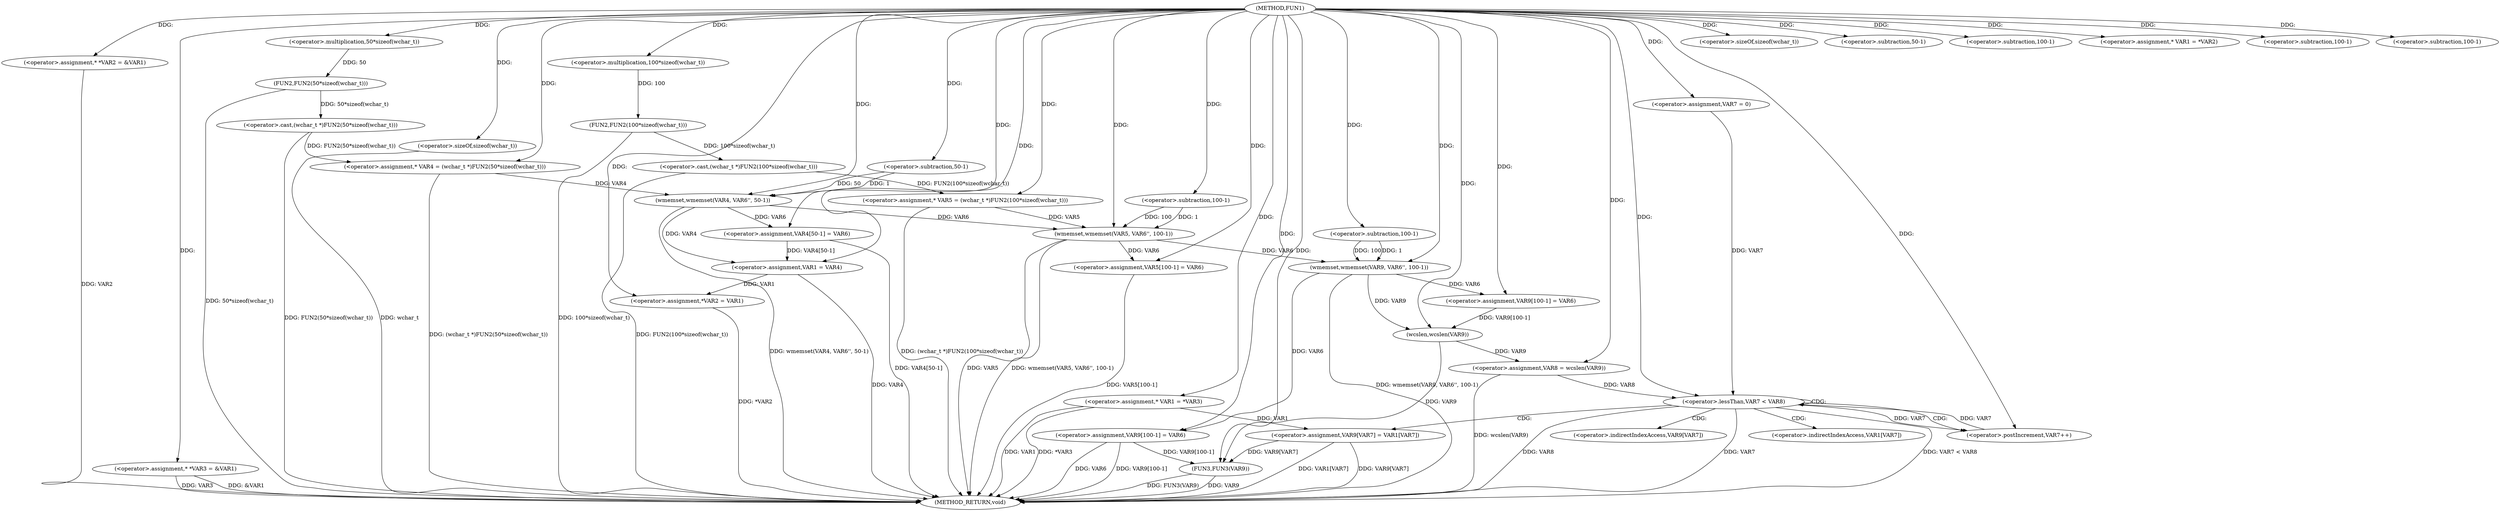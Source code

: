 digraph FUN1 {  
"1000100" [label = "(METHOD,FUN1)" ]
"1000225" [label = "(METHOD_RETURN,void)" ]
"1000104" [label = "(<operator>.assignment,* *VAR2 = &VAR1)" ]
"1000109" [label = "(<operator>.assignment,* *VAR3 = &VAR1)" ]
"1000114" [label = "(<operator>.assignment,* VAR4 = (wchar_t *)FUN2(50*sizeof(wchar_t)))" ]
"1000116" [label = "(<operator>.cast,(wchar_t *)FUN2(50*sizeof(wchar_t)))" ]
"1000118" [label = "(FUN2,FUN2(50*sizeof(wchar_t)))" ]
"1000119" [label = "(<operator>.multiplication,50*sizeof(wchar_t))" ]
"1000121" [label = "(<operator>.sizeOf,sizeof(wchar_t))" ]
"1000124" [label = "(<operator>.assignment,* VAR5 = (wchar_t *)FUN2(100*sizeof(wchar_t)))" ]
"1000126" [label = "(<operator>.cast,(wchar_t *)FUN2(100*sizeof(wchar_t)))" ]
"1000128" [label = "(FUN2,FUN2(100*sizeof(wchar_t)))" ]
"1000129" [label = "(<operator>.multiplication,100*sizeof(wchar_t))" ]
"1000131" [label = "(<operator>.sizeOf,sizeof(wchar_t))" ]
"1000133" [label = "(wmemset,wmemset(VAR4, VAR6'', 50-1))" ]
"1000136" [label = "(<operator>.subtraction,50-1)" ]
"1000139" [label = "(<operator>.assignment,VAR4[50-1] = VAR6)" ]
"1000142" [label = "(<operator>.subtraction,50-1)" ]
"1000146" [label = "(wmemset,wmemset(VAR5, VAR6'', 100-1))" ]
"1000149" [label = "(<operator>.subtraction,100-1)" ]
"1000152" [label = "(<operator>.assignment,VAR5[100-1] = VAR6)" ]
"1000155" [label = "(<operator>.subtraction,100-1)" ]
"1000161" [label = "(<operator>.assignment,* VAR1 = *VAR2)" ]
"1000165" [label = "(<operator>.assignment,VAR1 = VAR4)" ]
"1000168" [label = "(<operator>.assignment,*VAR2 = VAR1)" ]
"1000174" [label = "(<operator>.assignment,* VAR1 = *VAR3)" ]
"1000182" [label = "(wmemset,wmemset(VAR9, VAR6'', 100-1))" ]
"1000185" [label = "(<operator>.subtraction,100-1)" ]
"1000188" [label = "(<operator>.assignment,VAR9[100-1] = VAR6)" ]
"1000191" [label = "(<operator>.subtraction,100-1)" ]
"1000195" [label = "(<operator>.assignment,VAR8 = wcslen(VAR9))" ]
"1000197" [label = "(wcslen,wcslen(VAR9))" ]
"1000200" [label = "(<operator>.assignment,VAR7 = 0)" ]
"1000203" [label = "(<operator>.lessThan,VAR7 < VAR8)" ]
"1000206" [label = "(<operator>.postIncrement,VAR7++)" ]
"1000209" [label = "(<operator>.assignment,VAR9[VAR7] = VAR1[VAR7])" ]
"1000216" [label = "(<operator>.assignment,VAR9[100-1] = VAR6)" ]
"1000219" [label = "(<operator>.subtraction,100-1)" ]
"1000223" [label = "(FUN3,FUN3(VAR9))" ]
"1000210" [label = "(<operator>.indirectIndexAccess,VAR9[VAR7])" ]
"1000213" [label = "(<operator>.indirectIndexAccess,VAR1[VAR7])" ]
  "1000182" -> "1000225"  [ label = "DDG: wmemset(VAR9, VAR6'', 100-1)"] 
  "1000209" -> "1000225"  [ label = "DDG: VAR9[VAR7]"] 
  "1000168" -> "1000225"  [ label = "DDG: *VAR2"] 
  "1000203" -> "1000225"  [ label = "DDG: VAR7 < VAR8"] 
  "1000152" -> "1000225"  [ label = "DDG: VAR5[100-1]"] 
  "1000116" -> "1000225"  [ label = "DDG: FUN2(50*sizeof(wchar_t))"] 
  "1000133" -> "1000225"  [ label = "DDG: wmemset(VAR4, VAR6'', 50-1)"] 
  "1000195" -> "1000225"  [ label = "DDG: wcslen(VAR9)"] 
  "1000126" -> "1000225"  [ label = "DDG: FUN2(100*sizeof(wchar_t))"] 
  "1000146" -> "1000225"  [ label = "DDG: wmemset(VAR5, VAR6'', 100-1)"] 
  "1000124" -> "1000225"  [ label = "DDG: (wchar_t *)FUN2(100*sizeof(wchar_t))"] 
  "1000223" -> "1000225"  [ label = "DDG: FUN3(VAR9)"] 
  "1000104" -> "1000225"  [ label = "DDG: VAR2"] 
  "1000216" -> "1000225"  [ label = "DDG: VAR9[100-1]"] 
  "1000131" -> "1000225"  [ label = "DDG: wchar_t"] 
  "1000139" -> "1000225"  [ label = "DDG: VAR4[50-1]"] 
  "1000128" -> "1000225"  [ label = "DDG: 100*sizeof(wchar_t)"] 
  "1000165" -> "1000225"  [ label = "DDG: VAR4"] 
  "1000216" -> "1000225"  [ label = "DDG: VAR6"] 
  "1000174" -> "1000225"  [ label = "DDG: *VAR3"] 
  "1000209" -> "1000225"  [ label = "DDG: VAR1[VAR7]"] 
  "1000109" -> "1000225"  [ label = "DDG: VAR3"] 
  "1000203" -> "1000225"  [ label = "DDG: VAR8"] 
  "1000118" -> "1000225"  [ label = "DDG: 50*sizeof(wchar_t)"] 
  "1000146" -> "1000225"  [ label = "DDG: VAR5"] 
  "1000114" -> "1000225"  [ label = "DDG: (wchar_t *)FUN2(50*sizeof(wchar_t))"] 
  "1000109" -> "1000225"  [ label = "DDG: &VAR1"] 
  "1000174" -> "1000225"  [ label = "DDG: VAR1"] 
  "1000223" -> "1000225"  [ label = "DDG: VAR9"] 
  "1000203" -> "1000225"  [ label = "DDG: VAR7"] 
  "1000100" -> "1000104"  [ label = "DDG: "] 
  "1000100" -> "1000109"  [ label = "DDG: "] 
  "1000116" -> "1000114"  [ label = "DDG: FUN2(50*sizeof(wchar_t))"] 
  "1000100" -> "1000114"  [ label = "DDG: "] 
  "1000118" -> "1000116"  [ label = "DDG: 50*sizeof(wchar_t)"] 
  "1000119" -> "1000118"  [ label = "DDG: 50"] 
  "1000100" -> "1000119"  [ label = "DDG: "] 
  "1000100" -> "1000121"  [ label = "DDG: "] 
  "1000126" -> "1000124"  [ label = "DDG: FUN2(100*sizeof(wchar_t))"] 
  "1000100" -> "1000124"  [ label = "DDG: "] 
  "1000128" -> "1000126"  [ label = "DDG: 100*sizeof(wchar_t)"] 
  "1000129" -> "1000128"  [ label = "DDG: 100"] 
  "1000100" -> "1000129"  [ label = "DDG: "] 
  "1000100" -> "1000131"  [ label = "DDG: "] 
  "1000114" -> "1000133"  [ label = "DDG: VAR4"] 
  "1000100" -> "1000133"  [ label = "DDG: "] 
  "1000136" -> "1000133"  [ label = "DDG: 50"] 
  "1000136" -> "1000133"  [ label = "DDG: 1"] 
  "1000100" -> "1000136"  [ label = "DDG: "] 
  "1000133" -> "1000139"  [ label = "DDG: VAR6"] 
  "1000100" -> "1000139"  [ label = "DDG: "] 
  "1000100" -> "1000142"  [ label = "DDG: "] 
  "1000124" -> "1000146"  [ label = "DDG: VAR5"] 
  "1000100" -> "1000146"  [ label = "DDG: "] 
  "1000133" -> "1000146"  [ label = "DDG: VAR6"] 
  "1000149" -> "1000146"  [ label = "DDG: 100"] 
  "1000149" -> "1000146"  [ label = "DDG: 1"] 
  "1000100" -> "1000149"  [ label = "DDG: "] 
  "1000146" -> "1000152"  [ label = "DDG: VAR6"] 
  "1000100" -> "1000152"  [ label = "DDG: "] 
  "1000100" -> "1000155"  [ label = "DDG: "] 
  "1000100" -> "1000161"  [ label = "DDG: "] 
  "1000139" -> "1000165"  [ label = "DDG: VAR4[50-1]"] 
  "1000133" -> "1000165"  [ label = "DDG: VAR4"] 
  "1000100" -> "1000165"  [ label = "DDG: "] 
  "1000165" -> "1000168"  [ label = "DDG: VAR1"] 
  "1000100" -> "1000168"  [ label = "DDG: "] 
  "1000100" -> "1000174"  [ label = "DDG: "] 
  "1000100" -> "1000182"  [ label = "DDG: "] 
  "1000146" -> "1000182"  [ label = "DDG: VAR6"] 
  "1000185" -> "1000182"  [ label = "DDG: 100"] 
  "1000185" -> "1000182"  [ label = "DDG: 1"] 
  "1000100" -> "1000185"  [ label = "DDG: "] 
  "1000182" -> "1000188"  [ label = "DDG: VAR6"] 
  "1000100" -> "1000188"  [ label = "DDG: "] 
  "1000100" -> "1000191"  [ label = "DDG: "] 
  "1000197" -> "1000195"  [ label = "DDG: VAR9"] 
  "1000100" -> "1000195"  [ label = "DDG: "] 
  "1000188" -> "1000197"  [ label = "DDG: VAR9[100-1]"] 
  "1000182" -> "1000197"  [ label = "DDG: VAR9"] 
  "1000100" -> "1000197"  [ label = "DDG: "] 
  "1000100" -> "1000200"  [ label = "DDG: "] 
  "1000200" -> "1000203"  [ label = "DDG: VAR7"] 
  "1000206" -> "1000203"  [ label = "DDG: VAR7"] 
  "1000100" -> "1000203"  [ label = "DDG: "] 
  "1000195" -> "1000203"  [ label = "DDG: VAR8"] 
  "1000203" -> "1000206"  [ label = "DDG: VAR7"] 
  "1000100" -> "1000206"  [ label = "DDG: "] 
  "1000174" -> "1000209"  [ label = "DDG: VAR1"] 
  "1000100" -> "1000216"  [ label = "DDG: "] 
  "1000182" -> "1000216"  [ label = "DDG: VAR6"] 
  "1000100" -> "1000219"  [ label = "DDG: "] 
  "1000209" -> "1000223"  [ label = "DDG: VAR9[VAR7]"] 
  "1000216" -> "1000223"  [ label = "DDG: VAR9[100-1]"] 
  "1000197" -> "1000223"  [ label = "DDG: VAR9"] 
  "1000100" -> "1000223"  [ label = "DDG: "] 
  "1000203" -> "1000210"  [ label = "CDG: "] 
  "1000203" -> "1000213"  [ label = "CDG: "] 
  "1000203" -> "1000209"  [ label = "CDG: "] 
  "1000203" -> "1000206"  [ label = "CDG: "] 
  "1000203" -> "1000203"  [ label = "CDG: "] 
}
